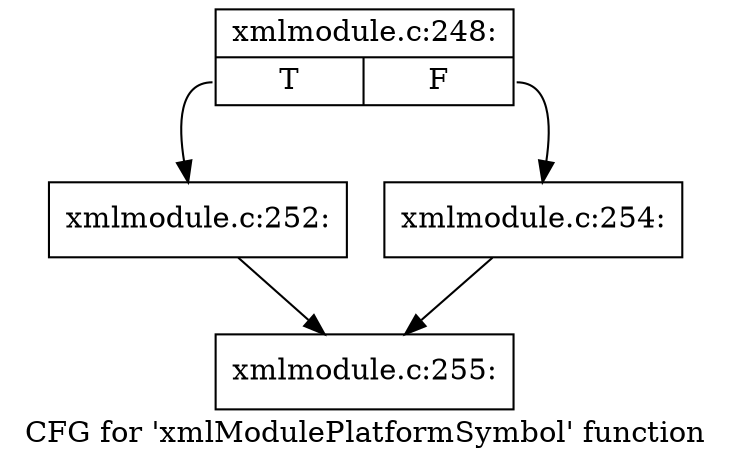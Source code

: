digraph "CFG for 'xmlModulePlatformSymbol' function" {
	label="CFG for 'xmlModulePlatformSymbol' function";

	Node0x5556ed503560 [shape=record,label="{xmlmodule.c:248:|{<s0>T|<s1>F}}"];
	Node0x5556ed503560:s0 -> Node0x5556ed5066a0;
	Node0x5556ed503560:s1 -> Node0x5556ed5066f0;
	Node0x5556ed5066a0 [shape=record,label="{xmlmodule.c:252:}"];
	Node0x5556ed5066a0 -> Node0x5556ed5050c0;
	Node0x5556ed5066f0 [shape=record,label="{xmlmodule.c:254:}"];
	Node0x5556ed5066f0 -> Node0x5556ed5050c0;
	Node0x5556ed5050c0 [shape=record,label="{xmlmodule.c:255:}"];
}

